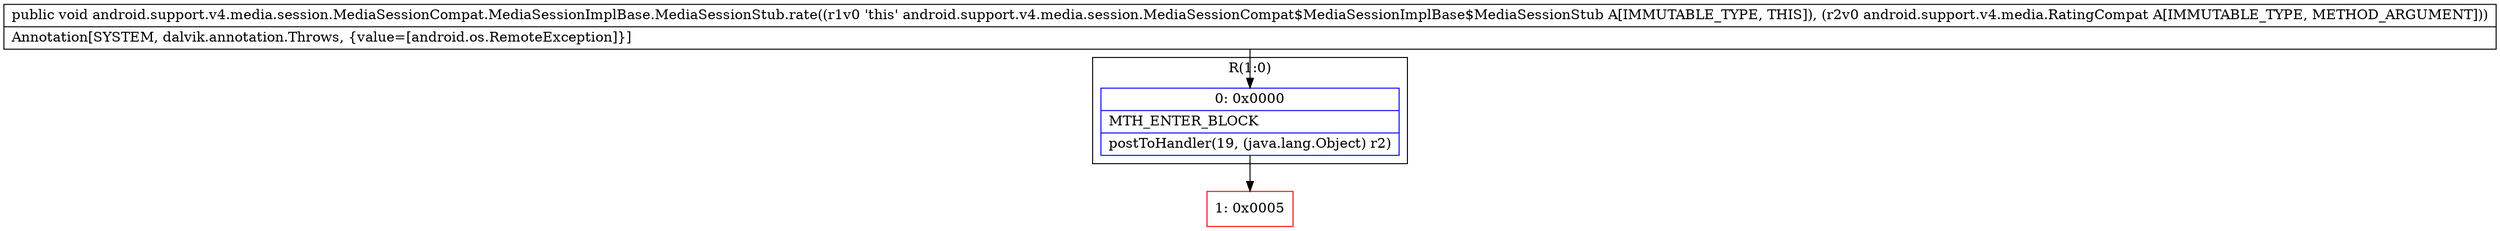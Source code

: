 digraph "CFG forandroid.support.v4.media.session.MediaSessionCompat.MediaSessionImplBase.MediaSessionStub.rate(Landroid\/support\/v4\/media\/RatingCompat;)V" {
subgraph cluster_Region_493952610 {
label = "R(1:0)";
node [shape=record,color=blue];
Node_0 [shape=record,label="{0\:\ 0x0000|MTH_ENTER_BLOCK\l|postToHandler(19, (java.lang.Object) r2)\l}"];
}
Node_1 [shape=record,color=red,label="{1\:\ 0x0005}"];
MethodNode[shape=record,label="{public void android.support.v4.media.session.MediaSessionCompat.MediaSessionImplBase.MediaSessionStub.rate((r1v0 'this' android.support.v4.media.session.MediaSessionCompat$MediaSessionImplBase$MediaSessionStub A[IMMUTABLE_TYPE, THIS]), (r2v0 android.support.v4.media.RatingCompat A[IMMUTABLE_TYPE, METHOD_ARGUMENT]))  | Annotation[SYSTEM, dalvik.annotation.Throws, \{value=[android.os.RemoteException]\}]\l}"];
MethodNode -> Node_0;
Node_0 -> Node_1;
}

